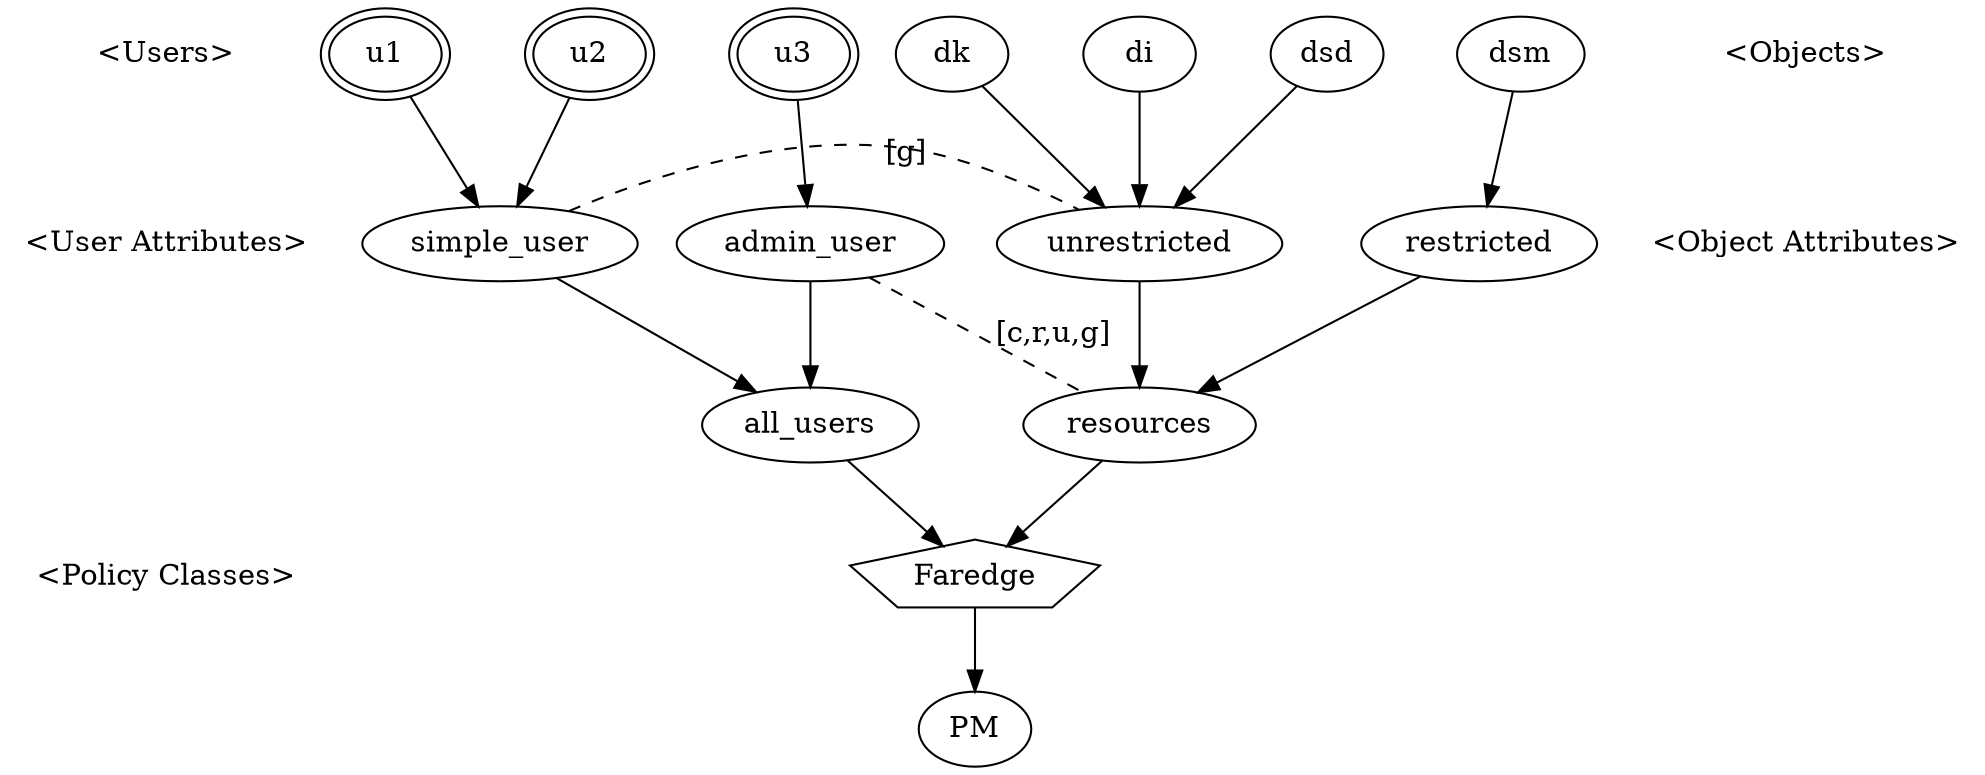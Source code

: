 strict digraph "FaredgePolicy" {
  node [shape=none]
  APC [label="",width=0,height=0];
  "<Users>"->"<User Attributes>" [arrowhead=none,style=invis];
  "<User Attributes>"->APC [arrowhead=none,style=invis];
  APC->"<Policy Classes>" [arrowhead=none,style=invis];
  node [shape=ellipse]
  u1 [peripheries=2];  u2 [peripheries=2];  u3 [peripheries=2];
  dk;  di;  dsd;  dsm;
  u1 -> simple_user;
  u2 -> simple_user;
  u3 -> admin_user;
  dk -> unrestricted;
  di -> unrestricted;
  dsd -> unrestricted;
  dsm -> restricted;
  simple_user -> all_users;
  admin_user -> all_users;
  unrestricted -> resources;
  restricted -> resources;
  all_users -> Faredge;
  resources -> Faredge;
  Faredge -> PM;
  simple_user -> unrestricted [constraint=false,label="[g]",style=dashed,arrowhead=none];
  admin_user -> resources [constraint=false,label="[c,r,u,g]",style=dashed,arrowhead=none];
  { rank=same; u1 u2 u3 dk di dsd dsm }
  { rank=same; simple_user simple_user admin_user unrestricted unrestricted unrestricted restricted }
  { rank=same; all_users resources }
  subgraph user_dag {
    subgraph u_nodes {
      u1; u2; u3; 
      u1->u2->u3 [style=invis];
    }
    subgraph ua_nodes {
      simple_user; admin_user; all_users; 
    }
  }
  subgraph object_dag {
    subgraph o_nodes {
      dk; di; dsd; dsm; 
      dk->di->dsd->dsm [style=invis];
    }
    subgraph oa_nodes {
      unrestricted; restricted; resources; 
    }
  }
  subgraph pc_nodes {
    Faredge [shape=polygon,sides=5];
  }
  node [shape=none]
  "<Objects>"->"<Object Attributes>" [arrowhead=none,style=invis]
}
